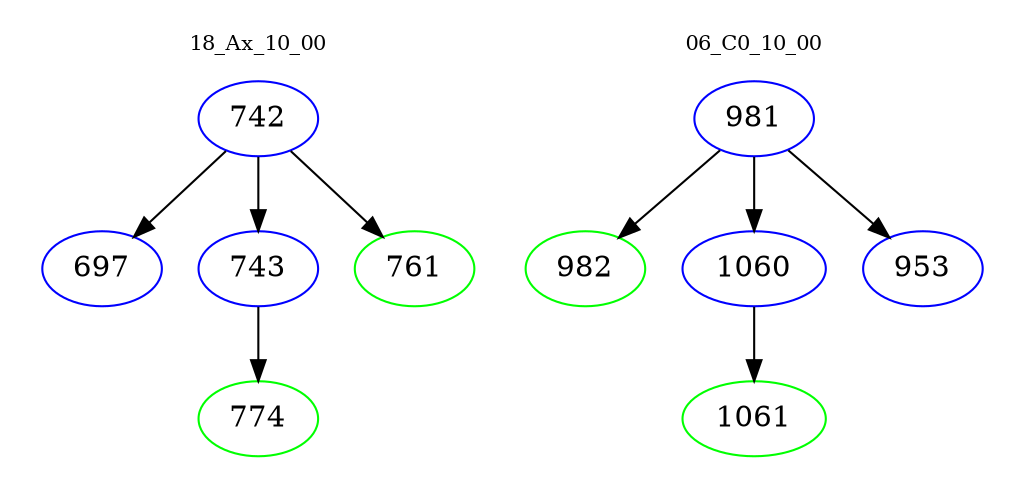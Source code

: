 digraph{
subgraph cluster_0 {
color = white
label = "18_Ax_10_00";
fontsize=10;
T0_742 [label="742", color="blue"]
T0_742 -> T0_697 [color="black"]
T0_697 [label="697", color="blue"]
T0_742 -> T0_743 [color="black"]
T0_743 [label="743", color="blue"]
T0_743 -> T0_774 [color="black"]
T0_774 [label="774", color="green"]
T0_742 -> T0_761 [color="black"]
T0_761 [label="761", color="green"]
}
subgraph cluster_1 {
color = white
label = "06_C0_10_00";
fontsize=10;
T1_981 [label="981", color="blue"]
T1_981 -> T1_982 [color="black"]
T1_982 [label="982", color="green"]
T1_981 -> T1_1060 [color="black"]
T1_1060 [label="1060", color="blue"]
T1_1060 -> T1_1061 [color="black"]
T1_1061 [label="1061", color="green"]
T1_981 -> T1_953 [color="black"]
T1_953 [label="953", color="blue"]
}
}
